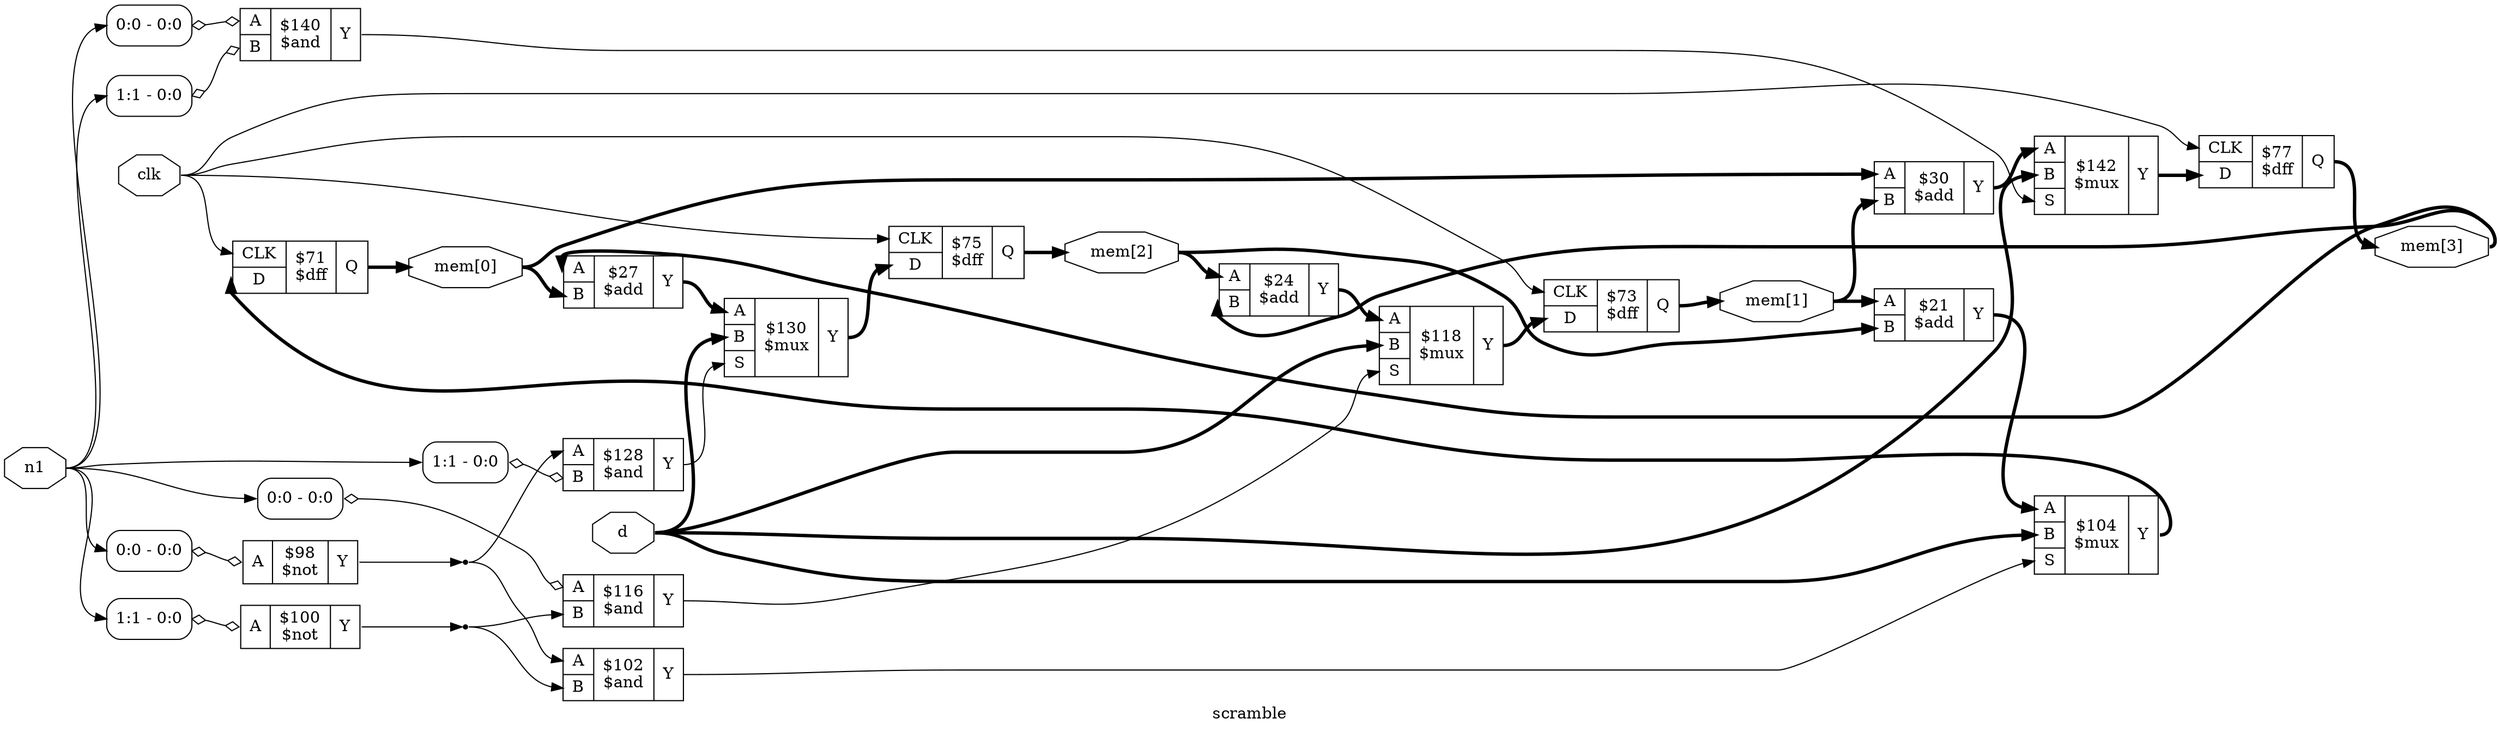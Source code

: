 digraph "scramble" {
label="scramble";
rankdir="LR";
remincross=true;
n15 [ shape=octagon, label="clk", color="black", fontcolor="black"];
n16 [ shape=octagon, label="d", color="black", fontcolor="black"];
n17 [ shape=octagon, label="mem[0]", color="black", fontcolor="black"];
n18 [ shape=octagon, label="mem[1]", color="black", fontcolor="black"];
n19 [ shape=octagon, label="mem[2]", color="black", fontcolor="black"];
n20 [ shape=octagon, label="mem[3]", color="black", fontcolor="black"];
n21 [ shape=octagon, label="n1", color="black", fontcolor="black"];
c25 [ shape=record, label="{{<p22> A|<p23> B}|$21\n$add|{<p24> Y}}",  ];
c26 [ shape=record, label="{{<p22> A|<p23> B}|$24\n$add|{<p24> Y}}",  ];
c27 [ shape=record, label="{{<p22> A|<p23> B}|$27\n$add|{<p24> Y}}",  ];
c28 [ shape=record, label="{{<p22> A|<p23> B}|$30\n$add|{<p24> Y}}",  ];
c29 [ shape=record, label="{{<p22> A}|$100\n$not|{<p24> Y}}",  ];
x0 [ shape=record, style=rounded, label="<s0> 1:1 - 0:0 ", color="black", fontcolor="black" ];
x0:e -> c29:p22:w [arrowhead=odiamond, arrowtail=odiamond, dir=both, color="black", fontcolor="black", label=""];
c30 [ shape=record, label="{{<p22> A}|$98\n$not|{<p24> Y}}",  ];
x1 [ shape=record, style=rounded, label="<s0> 0:0 - 0:0 ", color="black", fontcolor="black" ];
x1:e -> c30:p22:w [arrowhead=odiamond, arrowtail=odiamond, dir=both, color="black", fontcolor="black", label=""];
c31 [ shape=record, label="{{<p22> A|<p23> B}|$102\n$and|{<p24> Y}}",  ];
c32 [ shape=record, label="{{<p22> A|<p23> B}|$116\n$and|{<p24> Y}}",  ];
x2 [ shape=record, style=rounded, label="<s0> 0:0 - 0:0 ", color="black", fontcolor="black" ];
x2:e -> c32:p22:w [arrowhead=odiamond, arrowtail=odiamond, dir=both, color="black", fontcolor="black", label=""];
c33 [ shape=record, label="{{<p22> A|<p23> B}|$128\n$and|{<p24> Y}}",  ];
x3 [ shape=record, style=rounded, label="<s0> 1:1 - 0:0 ", color="black", fontcolor="black" ];
x3:e -> c33:p23:w [arrowhead=odiamond, arrowtail=odiamond, dir=both, color="black", fontcolor="black", label=""];
c34 [ shape=record, label="{{<p22> A|<p23> B}|$140\n$and|{<p24> Y}}",  ];
x4 [ shape=record, style=rounded, label="<s0> 0:0 - 0:0 ", color="black", fontcolor="black" ];
x4:e -> c34:p22:w [arrowhead=odiamond, arrowtail=odiamond, dir=both, color="black", fontcolor="black", label=""];
x5 [ shape=record, style=rounded, label="<s0> 1:1 - 0:0 ", color="black", fontcolor="black" ];
x5:e -> c34:p23:w [arrowhead=odiamond, arrowtail=odiamond, dir=both, color="black", fontcolor="black", label=""];
c36 [ shape=record, label="{{<p22> A|<p23> B|<p35> S}|$104\n$mux|{<p24> Y}}",  ];
c37 [ shape=record, label="{{<p22> A|<p23> B|<p35> S}|$118\n$mux|{<p24> Y}}",  ];
c38 [ shape=record, label="{{<p22> A|<p23> B|<p35> S}|$130\n$mux|{<p24> Y}}",  ];
c39 [ shape=record, label="{{<p22> A|<p23> B|<p35> S}|$142\n$mux|{<p24> Y}}",  ];
c43 [ shape=record, label="{{<p40> CLK|<p41> D}|$71\n$dff|{<p42> Q}}",  ];
c44 [ shape=record, label="{{<p40> CLK|<p41> D}|$73\n$dff|{<p42> Q}}",  ];
c45 [ shape=record, label="{{<p40> CLK|<p41> D}|$75\n$dff|{<p42> Q}}",  ];
c46 [ shape=record, label="{{<p40> CLK|<p41> D}|$77\n$dff|{<p42> Q}}",  ];
c25:p24:e -> c36:p22:w [color="black", fontcolor="black", style="setlinewidth(3)", label=""];
n10 [ shape=point ];
c30:p24:e -> n10:w [color="black", fontcolor="black", label=""];
n10:e -> c31:p22:w [color="black", fontcolor="black", label=""];
n10:e -> c33:p22:w [color="black", fontcolor="black", label=""];
c36:p24:e -> c43:p41:w [color="black", fontcolor="black", style="setlinewidth(3)", label=""];
c37:p24:e -> c44:p41:w [color="black", fontcolor="black", style="setlinewidth(3)", label=""];
c38:p24:e -> c45:p41:w [color="black", fontcolor="black", style="setlinewidth(3)", label=""];
c39:p24:e -> c46:p41:w [color="black", fontcolor="black", style="setlinewidth(3)", label=""];
n15:e -> c43:p40:w [color="black", fontcolor="black", label=""];
n15:e -> c44:p40:w [color="black", fontcolor="black", label=""];
n15:e -> c45:p40:w [color="black", fontcolor="black", label=""];
n15:e -> c46:p40:w [color="black", fontcolor="black", label=""];
n16:e -> c36:p23:w [color="black", fontcolor="black", style="setlinewidth(3)", label=""];
n16:e -> c37:p23:w [color="black", fontcolor="black", style="setlinewidth(3)", label=""];
n16:e -> c38:p23:w [color="black", fontcolor="black", style="setlinewidth(3)", label=""];
n16:e -> c39:p23:w [color="black", fontcolor="black", style="setlinewidth(3)", label=""];
c43:p42:e -> n17:w [color="black", fontcolor="black", style="setlinewidth(3)", label=""];
n17:e -> c27:p23:w [color="black", fontcolor="black", style="setlinewidth(3)", label=""];
n17:e -> c28:p22:w [color="black", fontcolor="black", style="setlinewidth(3)", label=""];
c44:p42:e -> n18:w [color="black", fontcolor="black", style="setlinewidth(3)", label=""];
n18:e -> c25:p22:w [color="black", fontcolor="black", style="setlinewidth(3)", label=""];
n18:e -> c28:p23:w [color="black", fontcolor="black", style="setlinewidth(3)", label=""];
c45:p42:e -> n19:w [color="black", fontcolor="black", style="setlinewidth(3)", label=""];
n19:e -> c25:p23:w [color="black", fontcolor="black", style="setlinewidth(3)", label=""];
n19:e -> c26:p22:w [color="black", fontcolor="black", style="setlinewidth(3)", label=""];
c26:p24:e -> c37:p22:w [color="black", fontcolor="black", style="setlinewidth(3)", label=""];
c46:p42:e -> n20:w [color="black", fontcolor="black", style="setlinewidth(3)", label=""];
n20:e -> c26:p23:w [color="black", fontcolor="black", style="setlinewidth(3)", label=""];
n20:e -> c27:p22:w [color="black", fontcolor="black", style="setlinewidth(3)", label=""];
n21:e -> x0:s0:w [color="black", fontcolor="black", label=""];
n21:e -> x1:s0:w [color="black", fontcolor="black", label=""];
n21:e -> x2:s0:w [color="black", fontcolor="black", label=""];
n21:e -> x3:s0:w [color="black", fontcolor="black", label=""];
n21:e -> x4:s0:w [color="black", fontcolor="black", label=""];
n21:e -> x5:s0:w [color="black", fontcolor="black", label=""];
c27:p24:e -> c38:p22:w [color="black", fontcolor="black", style="setlinewidth(3)", label=""];
c28:p24:e -> c39:p22:w [color="black", fontcolor="black", style="setlinewidth(3)", label=""];
c31:p24:e -> c36:p35:w [color="black", fontcolor="black", label=""];
c32:p24:e -> c37:p35:w [color="black", fontcolor="black", label=""];
c33:p24:e -> c38:p35:w [color="black", fontcolor="black", label=""];
c34:p24:e -> c39:p35:w [color="black", fontcolor="black", label=""];
n9 [ shape=point ];
c29:p24:e -> n9:w [color="black", fontcolor="black", label=""];
n9:e -> c31:p23:w [color="black", fontcolor="black", label=""];
n9:e -> c32:p23:w [color="black", fontcolor="black", label=""];
}

